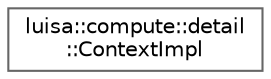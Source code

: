 digraph "类继承关系图"
{
 // LATEX_PDF_SIZE
  bgcolor="transparent";
  edge [fontname=Helvetica,fontsize=10,labelfontname=Helvetica,labelfontsize=10];
  node [fontname=Helvetica,fontsize=10,shape=box,height=0.2,width=0.4];
  rankdir="LR";
  Node0 [id="Node000000",label="luisa::compute::detail\l::ContextImpl",height=0.2,width=0.4,color="grey40", fillcolor="white", style="filled",URL="$classluisa_1_1compute_1_1detail_1_1_context_impl.html",tooltip=" "];
}
